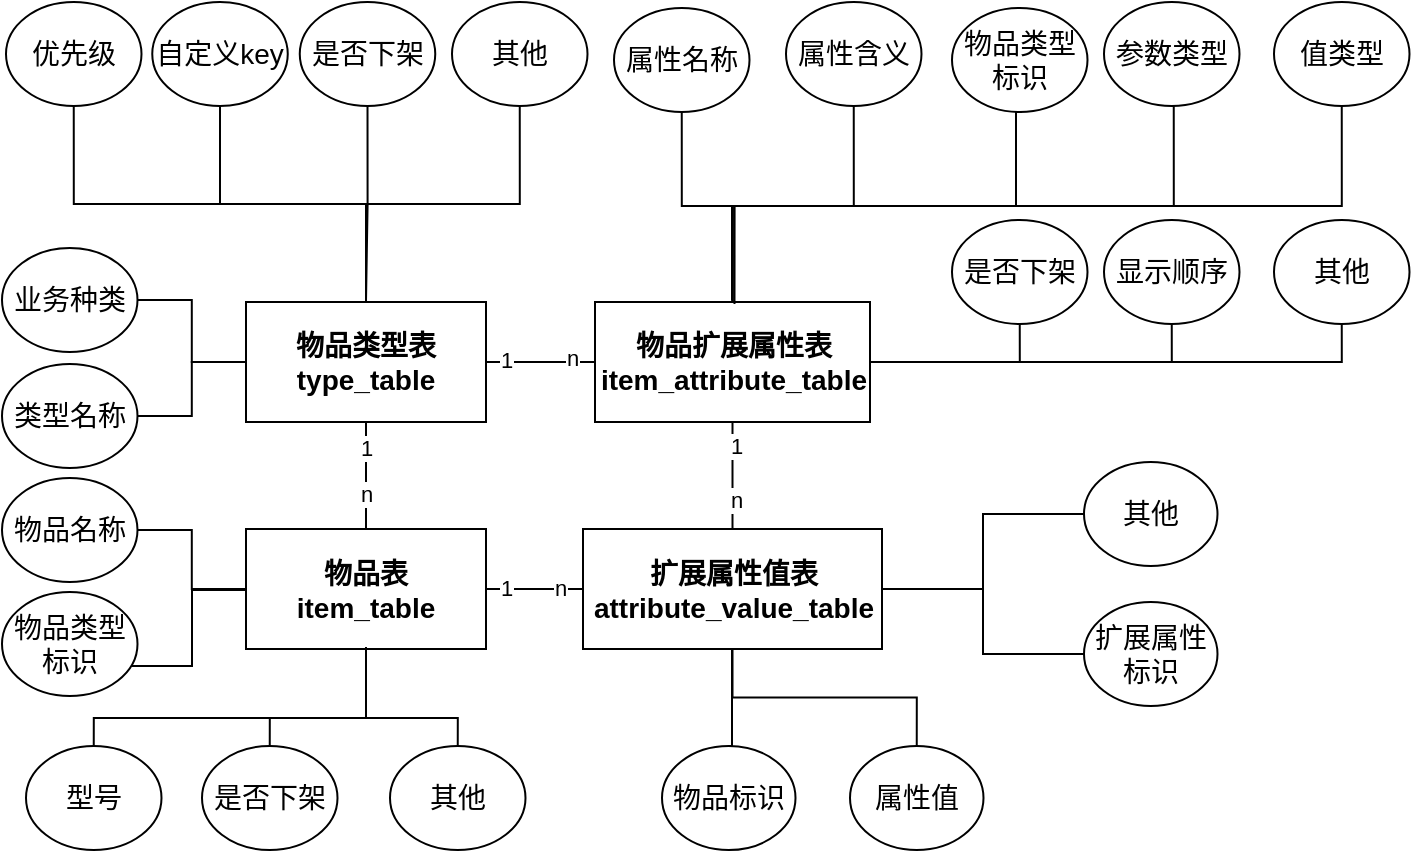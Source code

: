 <mxfile version="23.1.1" type="github">
  <diagram id="R2lEEEUBdFMjLlhIrx00" name="Page-1">
    <mxGraphModel dx="1160" dy="687" grid="0" gridSize="10" guides="1" tooltips="1" connect="1" arrows="1" fold="1" page="0" pageScale="1" pageWidth="850" pageHeight="1100" math="0" shadow="0" extFonts="Permanent Marker^https://fonts.googleapis.com/css?family=Permanent+Marker">
      <root>
        <mxCell id="0" />
        <mxCell id="1" parent="0" />
        <mxCell id="AVYWx6dRsydTbOFGkszw-3" value="" style="edgeStyle=orthogonalEdgeStyle;rounded=0;orthogonalLoop=1;jettySize=auto;html=1;endArrow=none;endFill=0;fontStyle=1;fontSize=14;" parent="1" source="AVYWx6dRsydTbOFGkszw-1" target="AVYWx6dRsydTbOFGkszw-2" edge="1">
          <mxGeometry relative="1" as="geometry" />
        </mxCell>
        <mxCell id="zZYmXjJWFtk9v0oxD4zD-30" value="1" style="edgeLabel;html=1;align=center;verticalAlign=middle;resizable=0;points=[];" parent="AVYWx6dRsydTbOFGkszw-3" vertex="1" connectable="0">
          <mxGeometry x="-0.679" relative="1" as="geometry">
            <mxPoint x="1" y="-1" as="offset" />
          </mxGeometry>
        </mxCell>
        <mxCell id="zZYmXjJWFtk9v0oxD4zD-31" value="n" style="edgeLabel;html=1;align=center;verticalAlign=middle;resizable=0;points=[];" parent="AVYWx6dRsydTbOFGkszw-3" vertex="1" connectable="0">
          <mxGeometry x="0.696" y="-2" relative="1" as="geometry">
            <mxPoint x="-3" y="-4" as="offset" />
          </mxGeometry>
        </mxCell>
        <mxCell id="AVYWx6dRsydTbOFGkszw-1" value="物品类型表&lt;br&gt;type_table" style="rounded=0;whiteSpace=wrap;html=1;fontStyle=1;fontSize=14;" parent="1" vertex="1">
          <mxGeometry x="235" y="163" width="120" height="60" as="geometry" />
        </mxCell>
        <mxCell id="zZYmXjJWFtk9v0oxD4zD-21" value="" style="edgeStyle=orthogonalEdgeStyle;rounded=0;orthogonalLoop=1;jettySize=auto;html=1;endArrow=none;endFill=0;fontStyle=1;fontSize=14;exitX=0;exitY=0.5;exitDx=0;exitDy=0;" parent="1" source="AVYWx6dRsydTbOFGkszw-1" target="zZYmXjJWFtk9v0oxD4zD-15" edge="1">
          <mxGeometry relative="1" as="geometry" />
        </mxCell>
        <mxCell id="eV8Cj5NUUuQYXD0irm4h-1" value="" style="edgeStyle=orthogonalEdgeStyle;rounded=0;orthogonalLoop=1;jettySize=auto;html=1;endArrow=none;endFill=0;" edge="1" parent="1" source="AVYWx6dRsydTbOFGkszw-2" target="AVYWx6dRsydTbOFGkszw-6">
          <mxGeometry relative="1" as="geometry" />
        </mxCell>
        <mxCell id="eV8Cj5NUUuQYXD0irm4h-2" value="1" style="edgeLabel;html=1;align=center;verticalAlign=middle;resizable=0;points=[];" vertex="1" connectable="0" parent="eV8Cj5NUUuQYXD0irm4h-1">
          <mxGeometry x="-0.577" y="1" relative="1" as="geometry">
            <mxPoint as="offset" />
          </mxGeometry>
        </mxCell>
        <mxCell id="eV8Cj5NUUuQYXD0irm4h-3" value="n" style="edgeLabel;html=1;align=center;verticalAlign=middle;resizable=0;points=[];" vertex="1" connectable="0" parent="eV8Cj5NUUuQYXD0irm4h-1">
          <mxGeometry x="0.431" y="1" relative="1" as="geometry">
            <mxPoint as="offset" />
          </mxGeometry>
        </mxCell>
        <mxCell id="AVYWx6dRsydTbOFGkszw-2" value="物品扩展属性表&lt;br&gt;item_attribute_table" style="rounded=0;whiteSpace=wrap;html=1;fontStyle=1;fontSize=14;" parent="1" vertex="1">
          <mxGeometry x="409.5" y="163" width="137.5" height="60" as="geometry" />
        </mxCell>
        <mxCell id="AVYWx6dRsydTbOFGkszw-7" value="" style="edgeStyle=orthogonalEdgeStyle;rounded=0;orthogonalLoop=1;jettySize=auto;html=1;endArrow=none;endFill=0;fontStyle=1;fontSize=14;" parent="1" source="AVYWx6dRsydTbOFGkszw-4" target="AVYWx6dRsydTbOFGkszw-6" edge="1">
          <mxGeometry relative="1" as="geometry" />
        </mxCell>
        <mxCell id="zZYmXjJWFtk9v0oxD4zD-32" value="n" style="edgeLabel;html=1;align=center;verticalAlign=middle;resizable=0;points=[];" parent="AVYWx6dRsydTbOFGkszw-7" vertex="1" connectable="0">
          <mxGeometry x="0.696" relative="1" as="geometry">
            <mxPoint x="-4" y="-1" as="offset" />
          </mxGeometry>
        </mxCell>
        <mxCell id="zZYmXjJWFtk9v0oxD4zD-33" value="1" style="edgeLabel;html=1;align=center;verticalAlign=middle;resizable=0;points=[];" parent="AVYWx6dRsydTbOFGkszw-7" vertex="1" connectable="0">
          <mxGeometry x="-0.579" y="-2" relative="1" as="geometry">
            <mxPoint y="-3" as="offset" />
          </mxGeometry>
        </mxCell>
        <mxCell id="AVYWx6dRsydTbOFGkszw-4" value="物品表&lt;br&gt;item_table" style="rounded=0;whiteSpace=wrap;html=1;fontStyle=1;fontSize=14;" parent="1" vertex="1">
          <mxGeometry x="235" y="276.5" width="120" height="60" as="geometry" />
        </mxCell>
        <mxCell id="AVYWx6dRsydTbOFGkszw-6" value="扩展属性值表&lt;br&gt;attribute_value_table" style="rounded=0;whiteSpace=wrap;html=1;fontStyle=1;fontSize=14;" parent="1" vertex="1">
          <mxGeometry x="403.5" y="276.5" width="149.5" height="60" as="geometry" />
        </mxCell>
        <mxCell id="zZYmXjJWFtk9v0oxD4zD-15" value="类型名称" style="ellipse;whiteSpace=wrap;html=1;fontStyle=0;fontSize=14;" parent="1" vertex="1">
          <mxGeometry x="113" y="194" width="67.75" height="52" as="geometry" />
        </mxCell>
        <mxCell id="zZYmXjJWFtk9v0oxD4zD-23" value="" style="edgeStyle=orthogonalEdgeStyle;rounded=0;orthogonalLoop=1;jettySize=auto;html=1;endArrow=none;endFill=0;exitX=0.5;exitY=1;exitDx=0;exitDy=0;" parent="1" source="AVYWx6dRsydTbOFGkszw-1" target="AVYWx6dRsydTbOFGkszw-4" edge="1">
          <mxGeometry relative="1" as="geometry">
            <mxPoint x="295" y="285" as="sourcePoint" />
          </mxGeometry>
        </mxCell>
        <mxCell id="zZYmXjJWFtk9v0oxD4zD-27" value="n" style="edgeLabel;html=1;align=center;verticalAlign=middle;resizable=0;points=[];" parent="zZYmXjJWFtk9v0oxD4zD-23" vertex="1" connectable="0">
          <mxGeometry x="-0.04" y="-1" relative="1" as="geometry">
            <mxPoint x="1" y="10" as="offset" />
          </mxGeometry>
        </mxCell>
        <mxCell id="zZYmXjJWFtk9v0oxD4zD-28" value="1" style="edgeLabel;html=1;align=center;verticalAlign=middle;resizable=0;points=[];" parent="zZYmXjJWFtk9v0oxD4zD-23" vertex="1" connectable="0">
          <mxGeometry x="-0.801" y="1" relative="1" as="geometry">
            <mxPoint x="-1" y="7" as="offset" />
          </mxGeometry>
        </mxCell>
        <mxCell id="eV8Cj5NUUuQYXD0irm4h-10" value="" style="edgeStyle=orthogonalEdgeStyle;rounded=0;orthogonalLoop=1;jettySize=auto;html=1;entryX=0;entryY=0.5;entryDx=0;entryDy=0;endArrow=none;endFill=0;exitX=1;exitY=0.5;exitDx=0;exitDy=0;" edge="1" parent="1" source="eV8Cj5NUUuQYXD0irm4h-4" target="AVYWx6dRsydTbOFGkszw-1">
          <mxGeometry relative="1" as="geometry">
            <mxPoint x="138.875" y="158" as="targetPoint" />
          </mxGeometry>
        </mxCell>
        <mxCell id="eV8Cj5NUUuQYXD0irm4h-4" value="业务种类" style="ellipse;whiteSpace=wrap;html=1;fontStyle=0;fontSize=14;" vertex="1" parent="1">
          <mxGeometry x="113" y="136" width="67.75" height="52" as="geometry" />
        </mxCell>
        <mxCell id="eV8Cj5NUUuQYXD0irm4h-11" value="" style="edgeStyle=orthogonalEdgeStyle;rounded=0;orthogonalLoop=1;jettySize=auto;html=1;endArrow=none;endFill=0;exitX=0.5;exitY=1;exitDx=0;exitDy=0;" edge="1" parent="1" source="eV8Cj5NUUuQYXD0irm4h-5" target="AVYWx6dRsydTbOFGkszw-1">
          <mxGeometry relative="1" as="geometry" />
        </mxCell>
        <mxCell id="eV8Cj5NUUuQYXD0irm4h-5" value="优先级" style="ellipse;whiteSpace=wrap;html=1;fontStyle=0;fontSize=14;" vertex="1" parent="1">
          <mxGeometry x="115" y="13" width="67.75" height="52" as="geometry" />
        </mxCell>
        <mxCell id="eV8Cj5NUUuQYXD0irm4h-12" value="" style="edgeStyle=orthogonalEdgeStyle;rounded=0;orthogonalLoop=1;jettySize=auto;html=1;endArrow=none;endFill=0;" edge="1" parent="1" source="eV8Cj5NUUuQYXD0irm4h-6" target="AVYWx6dRsydTbOFGkszw-1">
          <mxGeometry relative="1" as="geometry" />
        </mxCell>
        <mxCell id="eV8Cj5NUUuQYXD0irm4h-6" value="自定义key" style="ellipse;whiteSpace=wrap;html=1;fontStyle=0;fontSize=14;" vertex="1" parent="1">
          <mxGeometry x="188.13" y="13" width="67.75" height="52" as="geometry" />
        </mxCell>
        <mxCell id="eV8Cj5NUUuQYXD0irm4h-14" value="" style="edgeStyle=orthogonalEdgeStyle;rounded=0;orthogonalLoop=1;jettySize=auto;html=1;endArrow=none;endFill=0;" edge="1" parent="1" source="eV8Cj5NUUuQYXD0irm4h-7" target="AVYWx6dRsydTbOFGkszw-1">
          <mxGeometry relative="1" as="geometry" />
        </mxCell>
        <mxCell id="eV8Cj5NUUuQYXD0irm4h-7" value="是否下架" style="ellipse;whiteSpace=wrap;html=1;fontStyle=0;fontSize=14;" vertex="1" parent="1">
          <mxGeometry x="261.88" y="13" width="67.75" height="52" as="geometry" />
        </mxCell>
        <mxCell id="eV8Cj5NUUuQYXD0irm4h-13" value="" style="edgeStyle=orthogonalEdgeStyle;rounded=0;orthogonalLoop=1;jettySize=auto;html=1;entryX=0.5;entryY=0;entryDx=0;entryDy=0;endArrow=none;endFill=0;" edge="1" parent="1" source="eV8Cj5NUUuQYXD0irm4h-8" target="AVYWx6dRsydTbOFGkszw-1">
          <mxGeometry relative="1" as="geometry" />
        </mxCell>
        <mxCell id="eV8Cj5NUUuQYXD0irm4h-8" value="其他" style="ellipse;whiteSpace=wrap;html=1;fontStyle=0;fontSize=14;" vertex="1" parent="1">
          <mxGeometry x="338" y="13" width="67.75" height="52" as="geometry" />
        </mxCell>
        <mxCell id="eV8Cj5NUUuQYXD0irm4h-23" value="" style="edgeStyle=orthogonalEdgeStyle;rounded=0;orthogonalLoop=1;jettySize=auto;html=1;endArrow=none;endFill=0;" edge="1" parent="1">
          <mxGeometry relative="1" as="geometry">
            <mxPoint x="452.875" y="67" as="sourcePoint" />
            <mxPoint x="478" y="162" as="targetPoint" />
            <Array as="points">
              <mxPoint x="453" y="115" />
              <mxPoint x="478" y="115" />
            </Array>
          </mxGeometry>
        </mxCell>
        <mxCell id="eV8Cj5NUUuQYXD0irm4h-15" value="属性名称" style="ellipse;whiteSpace=wrap;html=1;fontStyle=0;fontSize=14;" vertex="1" parent="1">
          <mxGeometry x="419" y="16" width="67.75" height="52" as="geometry" />
        </mxCell>
        <mxCell id="eV8Cj5NUUuQYXD0irm4h-24" value="" style="edgeStyle=orthogonalEdgeStyle;rounded=0;orthogonalLoop=1;jettySize=auto;html=1;endArrow=none;endFill=0;exitX=0.5;exitY=1;exitDx=0;exitDy=0;entryX=0.5;entryY=0;entryDx=0;entryDy=0;" edge="1" parent="1" source="eV8Cj5NUUuQYXD0irm4h-16" target="AVYWx6dRsydTbOFGkszw-2">
          <mxGeometry relative="1" as="geometry">
            <mxPoint x="522.875" y="65" as="sourcePoint" />
            <mxPoint x="462.3" y="164" as="targetPoint" />
            <Array as="points">
              <mxPoint x="539" y="115" />
              <mxPoint x="478" y="115" />
            </Array>
          </mxGeometry>
        </mxCell>
        <mxCell id="eV8Cj5NUUuQYXD0irm4h-16" value="属性含义" style="ellipse;whiteSpace=wrap;html=1;fontStyle=0;fontSize=14;" vertex="1" parent="1">
          <mxGeometry x="505" y="13" width="67.75" height="52" as="geometry" />
        </mxCell>
        <mxCell id="eV8Cj5NUUuQYXD0irm4h-27" value="" style="edgeStyle=orthogonalEdgeStyle;rounded=0;orthogonalLoop=1;jettySize=auto;html=1;endArrow=none;endFill=0;entryX=0.5;entryY=0;entryDx=0;entryDy=0;" edge="1" parent="1" target="AVYWx6dRsydTbOFGkszw-2">
          <mxGeometry relative="1" as="geometry">
            <mxPoint x="698.875" y="65" as="sourcePoint" />
            <mxPoint x="451" y="160" as="targetPoint" />
            <Array as="points">
              <mxPoint x="699" y="115" />
              <mxPoint x="478" y="115" />
            </Array>
          </mxGeometry>
        </mxCell>
        <mxCell id="eV8Cj5NUUuQYXD0irm4h-28" value="" style="edgeStyle=orthogonalEdgeStyle;rounded=0;orthogonalLoop=1;jettySize=auto;html=1;entryX=0.5;entryY=0;entryDx=0;entryDy=0;endArrow=none;endFill=0;exitX=0.5;exitY=1;exitDx=0;exitDy=0;" edge="1" parent="1">
          <mxGeometry relative="1" as="geometry">
            <mxPoint x="622.875" y="68" as="sourcePoint" />
            <mxPoint x="479.25" y="164" as="targetPoint" />
            <Array as="points">
              <mxPoint x="620" y="68" />
              <mxPoint x="620" y="115" />
              <mxPoint x="479" y="115" />
            </Array>
          </mxGeometry>
        </mxCell>
        <mxCell id="eV8Cj5NUUuQYXD0irm4h-19" value="值类型" style="ellipse;whiteSpace=wrap;html=1;fontStyle=0;fontSize=14;" vertex="1" parent="1">
          <mxGeometry x="749" y="13" width="67.75" height="52" as="geometry" />
        </mxCell>
        <mxCell id="eV8Cj5NUUuQYXD0irm4h-39" value="" style="edgeStyle=orthogonalEdgeStyle;rounded=0;orthogonalLoop=1;jettySize=auto;html=1;entryX=1;entryY=0.5;entryDx=0;entryDy=0;endArrow=none;endFill=0;exitX=0.5;exitY=1;exitDx=0;exitDy=0;" edge="1" parent="1" source="eV8Cj5NUUuQYXD0irm4h-20" target="AVYWx6dRsydTbOFGkszw-2">
          <mxGeometry relative="1" as="geometry">
            <mxPoint x="822.875" y="252" as="targetPoint" />
            <Array as="points">
              <mxPoint x="783" y="193" />
            </Array>
          </mxGeometry>
        </mxCell>
        <mxCell id="eV8Cj5NUUuQYXD0irm4h-20" value="其他" style="ellipse;whiteSpace=wrap;html=1;fontStyle=0;fontSize=14;" vertex="1" parent="1">
          <mxGeometry x="749" y="122" width="67.75" height="52" as="geometry" />
        </mxCell>
        <mxCell id="eV8Cj5NUUuQYXD0irm4h-37" value="" style="edgeStyle=orthogonalEdgeStyle;rounded=0;orthogonalLoop=1;jettySize=auto;html=1;entryX=1;entryY=0.5;entryDx=0;entryDy=0;endArrow=none;endFill=0;exitX=0.5;exitY=1;exitDx=0;exitDy=0;" edge="1" parent="1" source="eV8Cj5NUUuQYXD0irm4h-21" target="AVYWx6dRsydTbOFGkszw-2">
          <mxGeometry relative="1" as="geometry">
            <mxPoint x="739.875" y="252" as="targetPoint" />
            <Array as="points">
              <mxPoint x="698" y="193" />
            </Array>
          </mxGeometry>
        </mxCell>
        <mxCell id="eV8Cj5NUUuQYXD0irm4h-21" value="显示顺序" style="ellipse;whiteSpace=wrap;html=1;fontStyle=0;fontSize=14;" vertex="1" parent="1">
          <mxGeometry x="664" y="122" width="67.75" height="52" as="geometry" />
        </mxCell>
        <mxCell id="eV8Cj5NUUuQYXD0irm4h-35" value="" style="edgeStyle=orthogonalEdgeStyle;rounded=0;orthogonalLoop=1;jettySize=auto;html=1;entryX=1;entryY=0.5;entryDx=0;entryDy=0;endArrow=none;endFill=0;exitX=0.5;exitY=1;exitDx=0;exitDy=0;" edge="1" parent="1" source="eV8Cj5NUUuQYXD0irm4h-22" target="AVYWx6dRsydTbOFGkszw-2">
          <mxGeometry relative="1" as="geometry">
            <mxPoint x="649.875" y="252" as="targetPoint" />
            <Array as="points">
              <mxPoint x="622" y="193" />
            </Array>
          </mxGeometry>
        </mxCell>
        <mxCell id="eV8Cj5NUUuQYXD0irm4h-22" value="是否下架" style="ellipse;whiteSpace=wrap;html=1;fontStyle=0;fontSize=14;" vertex="1" parent="1">
          <mxGeometry x="588" y="122" width="67.75" height="52" as="geometry" />
        </mxCell>
        <mxCell id="eV8Cj5NUUuQYXD0irm4h-29" value="" style="edgeStyle=orthogonalEdgeStyle;rounded=0;orthogonalLoop=1;jettySize=auto;html=1;entryX=0.5;entryY=0;entryDx=0;entryDy=0;endArrow=none;endFill=0;exitX=0.5;exitY=1;exitDx=0;exitDy=0;" edge="1" parent="1">
          <mxGeometry relative="1" as="geometry">
            <mxPoint x="782.875" y="65" as="sourcePoint" />
            <mxPoint x="478.25" y="163" as="targetPoint" />
            <Array as="points">
              <mxPoint x="783" y="115" />
              <mxPoint x="478" y="115" />
            </Array>
          </mxGeometry>
        </mxCell>
        <mxCell id="eV8Cj5NUUuQYXD0irm4h-18" value="参数类型" style="ellipse;whiteSpace=wrap;html=1;fontStyle=0;fontSize=14;" vertex="1" parent="1">
          <mxGeometry x="664" y="13" width="67.75" height="52" as="geometry" />
        </mxCell>
        <mxCell id="eV8Cj5NUUuQYXD0irm4h-17" value="物品类型标识" style="ellipse;whiteSpace=wrap;html=1;fontStyle=0;fontSize=14;" vertex="1" parent="1">
          <mxGeometry x="588" y="16" width="67.75" height="52" as="geometry" />
        </mxCell>
        <mxCell id="eV8Cj5NUUuQYXD0irm4h-42" value="" style="edgeStyle=orthogonalEdgeStyle;rounded=0;orthogonalLoop=1;jettySize=auto;html=1;endArrow=none;endFill=0;" edge="1" parent="1" source="eV8Cj5NUUuQYXD0irm4h-41" target="AVYWx6dRsydTbOFGkszw-4">
          <mxGeometry relative="1" as="geometry" />
        </mxCell>
        <mxCell id="eV8Cj5NUUuQYXD0irm4h-41" value="物品名称" style="ellipse;whiteSpace=wrap;html=1;fontStyle=0;fontSize=14;" vertex="1" parent="1">
          <mxGeometry x="113" y="251" width="67.75" height="52" as="geometry" />
        </mxCell>
        <mxCell id="eV8Cj5NUUuQYXD0irm4h-48" value="" style="edgeStyle=orthogonalEdgeStyle;rounded=0;orthogonalLoop=1;jettySize=auto;html=1;endArrow=none;endFill=0;exitX=0.5;exitY=0;exitDx=0;exitDy=0;" edge="1" parent="1" source="eV8Cj5NUUuQYXD0irm4h-43">
          <mxGeometry relative="1" as="geometry">
            <mxPoint x="239.875" y="387" as="sourcePoint" />
            <mxPoint x="295" y="335.5" as="targetPoint" />
            <Array as="points">
              <mxPoint x="247" y="371" />
              <mxPoint x="295" y="371" />
            </Array>
          </mxGeometry>
        </mxCell>
        <mxCell id="eV8Cj5NUUuQYXD0irm4h-43" value="是否下架" style="ellipse;whiteSpace=wrap;html=1;fontStyle=0;fontSize=14;" vertex="1" parent="1">
          <mxGeometry x="213" y="385" width="67.75" height="52" as="geometry" />
        </mxCell>
        <mxCell id="eV8Cj5NUUuQYXD0irm4h-47" value="" style="edgeStyle=orthogonalEdgeStyle;rounded=0;orthogonalLoop=1;jettySize=auto;html=1;entryX=0.5;entryY=1;entryDx=0;entryDy=0;endArrow=none;endFill=0;exitX=0.5;exitY=0;exitDx=0;exitDy=0;" edge="1" parent="1" source="eV8Cj5NUUuQYXD0irm4h-44" target="AVYWx6dRsydTbOFGkszw-4">
          <mxGeometry relative="1" as="geometry">
            <Array as="points">
              <mxPoint x="159" y="371" />
              <mxPoint x="295" y="371" />
            </Array>
          </mxGeometry>
        </mxCell>
        <mxCell id="eV8Cj5NUUuQYXD0irm4h-44" value="型号" style="ellipse;whiteSpace=wrap;html=1;fontStyle=0;fontSize=14;" vertex="1" parent="1">
          <mxGeometry x="125" y="385" width="67.75" height="52" as="geometry" />
        </mxCell>
        <mxCell id="eV8Cj5NUUuQYXD0irm4h-46" value="" style="edgeStyle=orthogonalEdgeStyle;rounded=0;orthogonalLoop=1;jettySize=auto;html=1;endArrow=none;endFill=0;" edge="1" parent="1" source="eV8Cj5NUUuQYXD0irm4h-45" target="AVYWx6dRsydTbOFGkszw-4">
          <mxGeometry relative="1" as="geometry">
            <Array as="points">
              <mxPoint x="208" y="345" />
              <mxPoint x="208" y="307" />
            </Array>
          </mxGeometry>
        </mxCell>
        <mxCell id="eV8Cj5NUUuQYXD0irm4h-45" value="物品类型标识" style="ellipse;whiteSpace=wrap;html=1;fontStyle=0;fontSize=14;" vertex="1" parent="1">
          <mxGeometry x="113" y="308" width="67.75" height="52" as="geometry" />
        </mxCell>
        <mxCell id="eV8Cj5NUUuQYXD0irm4h-50" value="" style="edgeStyle=orthogonalEdgeStyle;rounded=0;orthogonalLoop=1;jettySize=auto;html=1;endArrow=none;endFill=0;" edge="1" parent="1" source="eV8Cj5NUUuQYXD0irm4h-49" target="AVYWx6dRsydTbOFGkszw-4">
          <mxGeometry relative="1" as="geometry">
            <Array as="points">
              <mxPoint x="341" y="371" />
              <mxPoint x="295" y="371" />
            </Array>
          </mxGeometry>
        </mxCell>
        <mxCell id="eV8Cj5NUUuQYXD0irm4h-49" value="其他" style="ellipse;whiteSpace=wrap;html=1;fontStyle=0;fontSize=14;" vertex="1" parent="1">
          <mxGeometry x="307" y="385" width="67.75" height="52" as="geometry" />
        </mxCell>
        <mxCell id="eV8Cj5NUUuQYXD0irm4h-56" value="" style="edgeStyle=orthogonalEdgeStyle;rounded=0;orthogonalLoop=1;jettySize=auto;html=1;endArrow=none;endFill=0;" edge="1" parent="1" source="eV8Cj5NUUuQYXD0irm4h-52" target="AVYWx6dRsydTbOFGkszw-6">
          <mxGeometry relative="1" as="geometry" />
        </mxCell>
        <mxCell id="eV8Cj5NUUuQYXD0irm4h-52" value="其他" style="ellipse;whiteSpace=wrap;html=1;fontStyle=0;fontSize=14;" vertex="1" parent="1">
          <mxGeometry x="654" y="243" width="66.75" height="52" as="geometry" />
        </mxCell>
        <mxCell id="eV8Cj5NUUuQYXD0irm4h-58" value="" style="edgeStyle=orthogonalEdgeStyle;rounded=0;orthogonalLoop=1;jettySize=auto;html=1;endArrow=none;endFill=0;" edge="1" parent="1" source="eV8Cj5NUUuQYXD0irm4h-53" target="AVYWx6dRsydTbOFGkszw-6">
          <mxGeometry relative="1" as="geometry" />
        </mxCell>
        <mxCell id="eV8Cj5NUUuQYXD0irm4h-53" value="属性值" style="ellipse;whiteSpace=wrap;html=1;fontStyle=0;fontSize=14;" vertex="1" parent="1">
          <mxGeometry x="537" y="385" width="66.75" height="52" as="geometry" />
        </mxCell>
        <mxCell id="eV8Cj5NUUuQYXD0irm4h-59" value="" style="edgeStyle=orthogonalEdgeStyle;rounded=0;orthogonalLoop=1;jettySize=auto;html=1;endArrow=none;endFill=0;exitX=0.5;exitY=0;exitDx=0;exitDy=0;" edge="1" parent="1" source="eV8Cj5NUUuQYXD0irm4h-54" target="AVYWx6dRsydTbOFGkszw-6">
          <mxGeometry relative="1" as="geometry">
            <Array as="points">
              <mxPoint x="478" y="385" />
            </Array>
          </mxGeometry>
        </mxCell>
        <mxCell id="eV8Cj5NUUuQYXD0irm4h-54" value="物品标识" style="ellipse;whiteSpace=wrap;html=1;fontStyle=0;fontSize=14;" vertex="1" parent="1">
          <mxGeometry x="443" y="385" width="66.75" height="52" as="geometry" />
        </mxCell>
        <mxCell id="eV8Cj5NUUuQYXD0irm4h-57" value="" style="edgeStyle=orthogonalEdgeStyle;rounded=0;orthogonalLoop=1;jettySize=auto;html=1;entryX=1;entryY=0.5;entryDx=0;entryDy=0;endArrow=none;endFill=0;" edge="1" parent="1" source="eV8Cj5NUUuQYXD0irm4h-55" target="AVYWx6dRsydTbOFGkszw-6">
          <mxGeometry relative="1" as="geometry" />
        </mxCell>
        <mxCell id="eV8Cj5NUUuQYXD0irm4h-55" value="扩展属性标识" style="ellipse;whiteSpace=wrap;html=1;fontStyle=0;fontSize=14;" vertex="1" parent="1">
          <mxGeometry x="654" y="313" width="66.75" height="52" as="geometry" />
        </mxCell>
      </root>
    </mxGraphModel>
  </diagram>
</mxfile>
